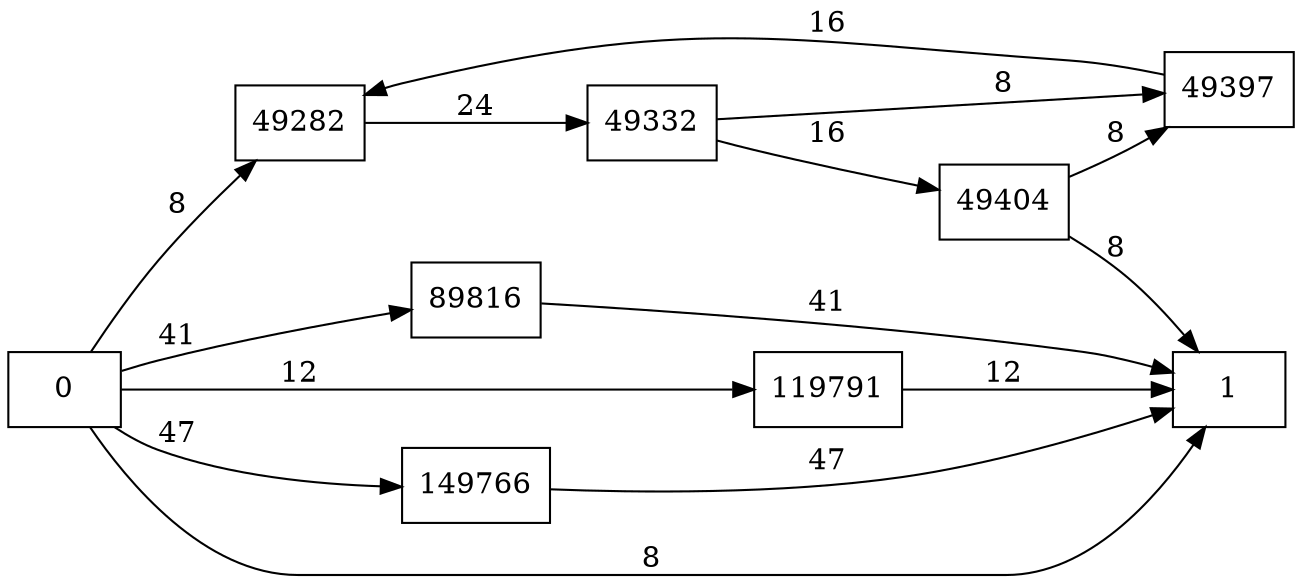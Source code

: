 digraph {
	graph [rankdir=LR]
	node [shape=rectangle]
	49282 -> 49332 [label=24]
	49332 -> 49397 [label=8]
	49332 -> 49404 [label=16]
	49397 -> 49282 [label=16]
	49404 -> 49397 [label=8]
	49404 -> 1 [label=8]
	89816 -> 1 [label=41]
	119791 -> 1 [label=12]
	149766 -> 1 [label=47]
	0 -> 1 [label=8]
	0 -> 49282 [label=8]
	0 -> 89816 [label=41]
	0 -> 119791 [label=12]
	0 -> 149766 [label=47]
}
